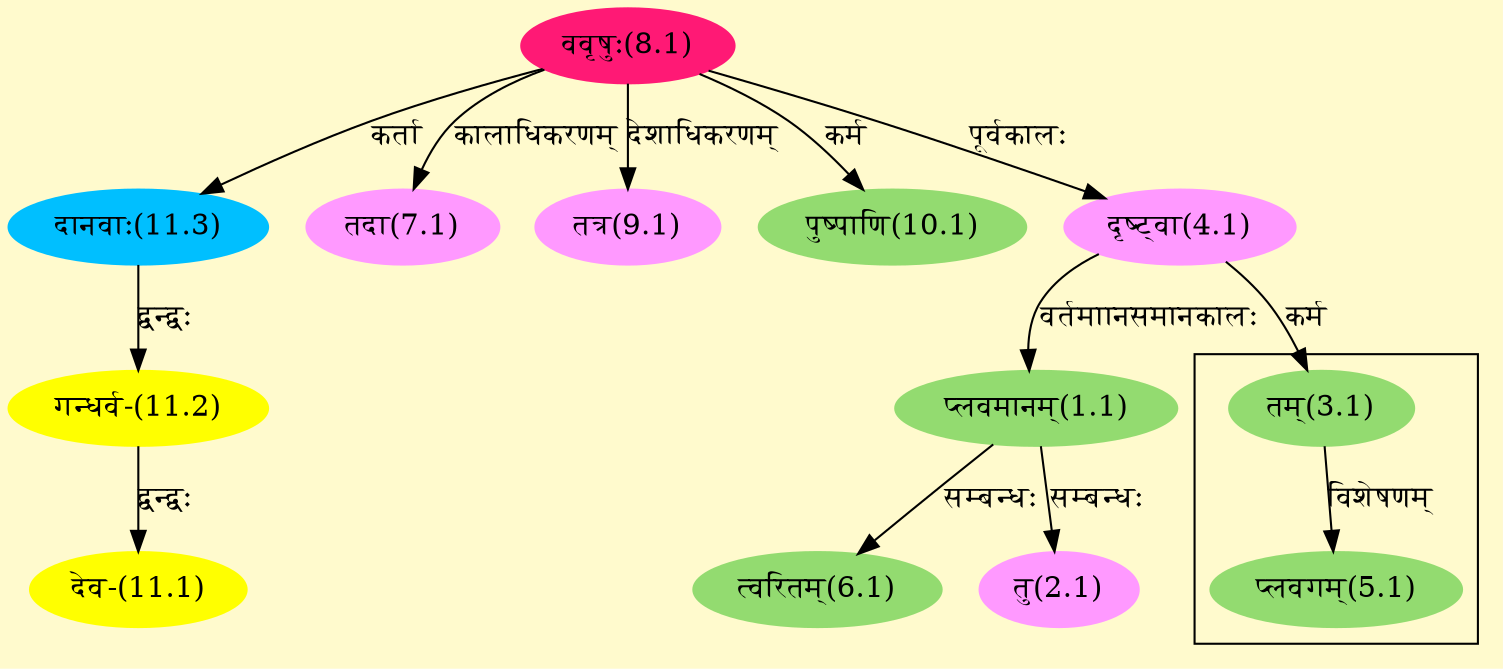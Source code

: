 digraph G{
rankdir=BT;
 compound=true;
 bgcolor="lemonchiffon1";

subgraph cluster_1{
Node5_1 [style=filled, color="#93DB70" label = "प्लवगम्(5.1)"]
Node3_1 [style=filled, color="#93DB70" label = "तम्(3.1)"]

}
Node1_1 [style=filled, color="#93DB70" label = "प्लवमानम्(1.1)"]
Node4_1 [style=filled, color="#FF99FF" label = "दृष्ट्वा(4.1)"]
Node2_1 [style=filled, color="#FF99FF" label = "तु(2.1)"]
Node3_1 [style=filled, color="#93DB70" label = "तम्(3.1)"]
Node8_1 [style=filled, color="#FF1975" label = "ववृषुः(8.1)"]
Node6_1 [style=filled, color="#93DB70" label = "त्वरितम्(6.1)"]
Node7_1 [style=filled, color="#FF99FF" label = "तदा(7.1)"]
Node [style=filled, color="" label = "()"]
Node9_1 [style=filled, color="#FF99FF" label = "तत्र(9.1)"]
Node10_1 [style=filled, color="#93DB70" label = "पुष्पाणि(10.1)"]
Node11_1 [style=filled, color="#FFFF00" label = "देव-(11.1)"]
Node11_2 [style=filled, color="#FFFF00" label = "गन्धर्व-(11.2)"]
Node11_3 [style=filled, color="#00BFFF" label = "दानवाः(11.3)"]
/* Start of Relations section */

Node1_1 -> Node4_1 [  label="वर्तमाानसमानकालः"  dir="back" ]
Node2_1 -> Node1_1 [  label="सम्बन्धः"  dir="back" ]
Node3_1 -> Node4_1 [  label="कर्म"  dir="back" ]
Node4_1 -> Node8_1 [  label="पूर्वकालः"  dir="back" ]
Node5_1 -> Node3_1 [  label="विशेषणम्"  dir="back" ]
Node6_1 -> Node1_1 [  label="सम्बन्धः"  dir="back" ]
Node7_1 -> Node8_1 [  label="कालाधिकरणम्"  dir="back" ]
Node9_1 -> Node8_1 [  label="देशाधिकरणम्"  dir="back" ]
Node10_1 -> Node8_1 [  label="कर्म"  dir="back" ]
Node11_1 -> Node11_2 [  label="द्वन्द्वः"  dir="back" ]
Node11_2 -> Node11_3 [  label="द्वन्द्वः"  dir="back" ]
Node11_3 -> Node8_1 [  label="कर्ता"  dir="back" ]
}
